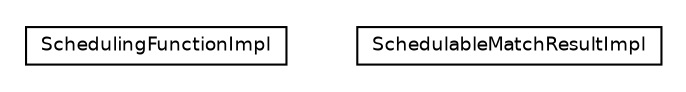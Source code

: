 #!/usr/local/bin/dot
#
# Class diagram 
# Generated by UmlGraph version 4.4 (http://www.spinellis.gr/sw/umlgraph)
#

digraph G {
	edge [fontname="Helvetica",fontsize=10,labelfontname="Helvetica",labelfontsize=10];
	node [fontname="Helvetica",fontsize=10,shape=plaintext];
	// it.apice.sapere.api.ecolaws.scheduling.impl.SchedulingFunctionImpl
	c12017 [label=<<table border="0" cellborder="1" cellspacing="0" cellpadding="2" port="p" href="./SchedulingFunctionImpl.html">
		<tr><td><table border="0" cellspacing="0" cellpadding="1">
			<tr><td> SchedulingFunctionImpl </td></tr>
		</table></td></tr>
		</table>>, fontname="Helvetica", fontcolor="black", fontsize=9.0];
	// it.apice.sapere.api.ecolaws.scheduling.impl.SchedulableMatchResultImpl
	c12018 [label=<<table border="0" cellborder="1" cellspacing="0" cellpadding="2" port="p" href="./SchedulableMatchResultImpl.html">
		<tr><td><table border="0" cellspacing="0" cellpadding="1">
			<tr><td> SchedulableMatchResultImpl </td></tr>
		</table></td></tr>
		</table>>, fontname="Helvetica", fontcolor="black", fontsize=9.0];
}

